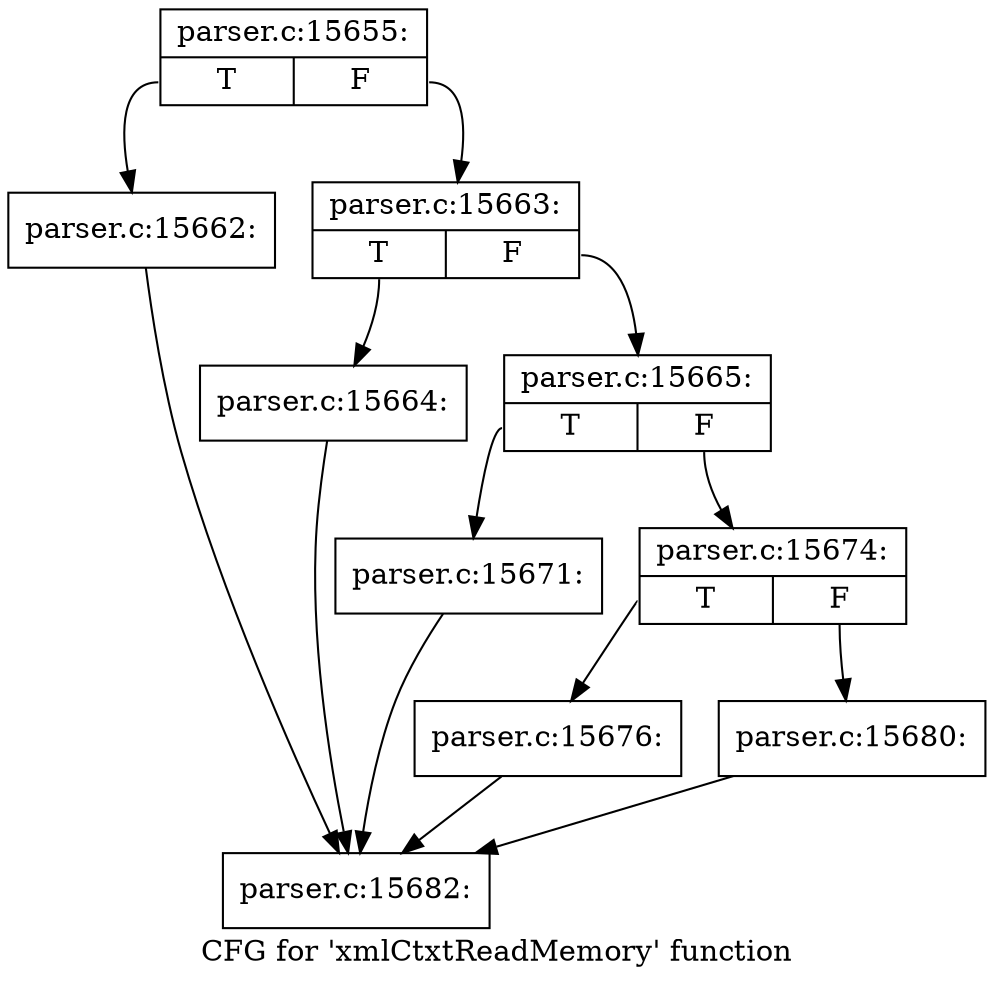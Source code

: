 digraph "CFG for 'xmlCtxtReadMemory' function" {
	label="CFG for 'xmlCtxtReadMemory' function";

	Node0x5fe4ad0 [shape=record,label="{parser.c:15655:|{<s0>T|<s1>F}}"];
	Node0x5fe4ad0:s0 -> Node0x5fe8d00;
	Node0x5fe4ad0:s1 -> Node0x5fe8d50;
	Node0x5fe8d00 [shape=record,label="{parser.c:15662:}"];
	Node0x5fe8d00 -> Node0x5fe7430;
	Node0x5fe8d50 [shape=record,label="{parser.c:15663:|{<s0>T|<s1>F}}"];
	Node0x5fe8d50:s0 -> Node0x5fe91b0;
	Node0x5fe8d50:s1 -> Node0x5fe9200;
	Node0x5fe91b0 [shape=record,label="{parser.c:15664:}"];
	Node0x5fe91b0 -> Node0x5fe7430;
	Node0x5fe9200 [shape=record,label="{parser.c:15665:|{<s0>T|<s1>F}}"];
	Node0x5fe9200:s0 -> Node0x5fe9b70;
	Node0x5fe9200:s1 -> Node0x5fe9bc0;
	Node0x5fe9b70 [shape=record,label="{parser.c:15671:}"];
	Node0x5fe9b70 -> Node0x5fe7430;
	Node0x5fe9bc0 [shape=record,label="{parser.c:15674:|{<s0>T|<s1>F}}"];
	Node0x5fe9bc0:s0 -> Node0x5fea410;
	Node0x5fe9bc0:s1 -> Node0x5fea460;
	Node0x5fea410 [shape=record,label="{parser.c:15676:}"];
	Node0x5fea410 -> Node0x5fe7430;
	Node0x5fea460 [shape=record,label="{parser.c:15680:}"];
	Node0x5fea460 -> Node0x5fe7430;
	Node0x5fe7430 [shape=record,label="{parser.c:15682:}"];
}
